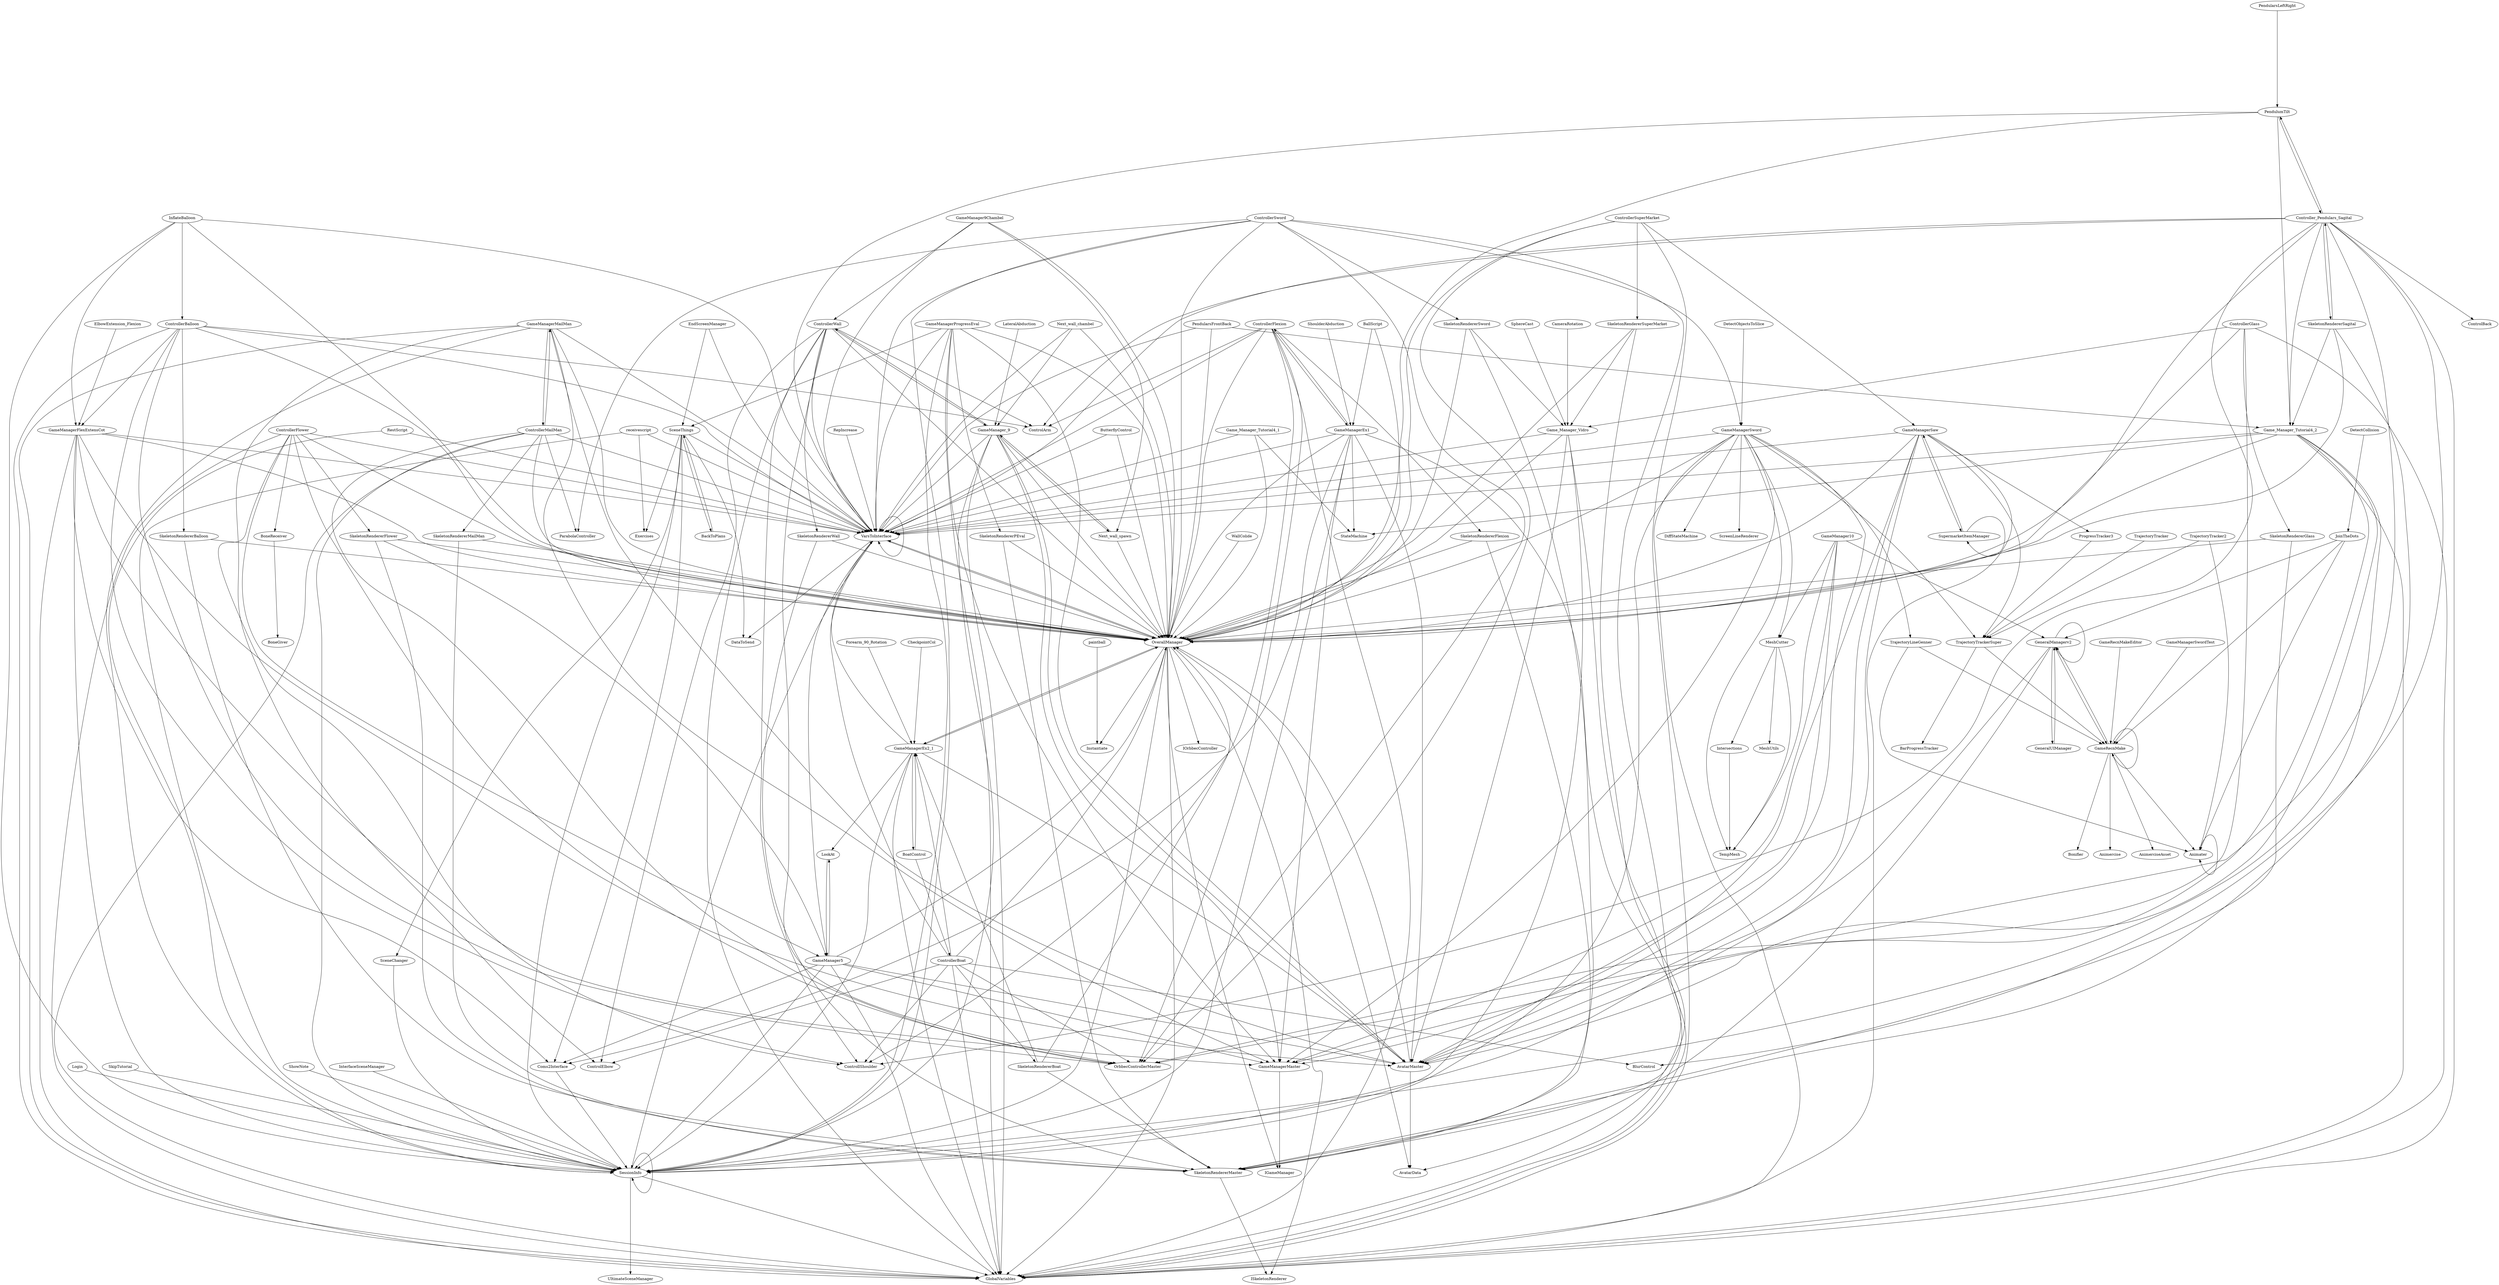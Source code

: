 digraph  {
	graph [nodesep=0.25,
		ranksep=5.0
	];
	GameManagerMailMan -> VarsToInterface;
	GameManagerMailMan -> ControllerMailMan;
	GameManagerMailMan -> GameManagerMaster;
	GameManagerMailMan -> AvatarMaster;
	GameManagerMailMan -> SessionInfo;
	GameManagerMailMan -> GlobalVariables;
	GameManagerMailMan -> ControlElbow;
	GameManagerMailMan -> OverallManager;
	Game_Manager_Vidro -> VarsToInterface;
	Game_Manager_Vidro -> AvatarMaster;
	Game_Manager_Vidro -> SessionInfo;
	Game_Manager_Vidro -> GlobalVariables;
	Game_Manager_Vidro -> OverallManager;
	SkeletonRendererMaster -> ISkeletonRenderer;
	SupermarketItemManager -> SupermarketItemManager;
	SupermarketItemManager -> GameManagerSaw;
	SceneThings -> VarsToInterface;
	SceneThings -> SessionInfo;
	SceneThings -> SceneChanger;
	SceneThings -> BackToPlans;
	SceneThings -> Exercises;
	SceneThings -> DataToSend;
	SceneThings -> Coms2Interface;
	PendularsFrontBack -> Game_Manager_Tutorial4_2;
	PendularsFrontBack -> VarsToInterface;
	PendularsFrontBack -> OverallManager;
	GameManager10 -> TempMesh;
	GameManager10 -> MeshCutter;
	GameManager10 -> GameManagerMaster;
	GameManager10 -> AvatarMaster;
	GameManager10 -> GeneralManagerv2;
	SkeletonRendererGlass -> SkeletonRendererMaster;
	SkeletonRendererGlass -> OverallManager;
	ControllerFlexion -> VarsToInterface;
	ControllerFlexion -> ControllShoulder;
	ControllerFlexion -> OrbbecControllerMaster;
	ControllerFlexion -> GlobalVariables;
	ControllerFlexion -> SkeletonRendererFlexion;
	ControllerFlexion -> GameManagerEx1;
	ControllerFlexion -> ControlArm;
	ControllerFlexion -> OverallManager;
	paintball -> Instantiate;
	ControllerGlass -> Game_Manager_Vidro;
	ControllerGlass -> SkeletonRendererGlass;
	ControllerGlass -> OrbbecControllerMaster;
	ControllerGlass -> GlobalVariables;
	ControllerGlass -> OverallManager;
	ElbowExtension_Flexion -> GameManagerFlexExtensCot;
	receivescript -> VarsToInterface;
	receivescript -> SessionInfo;
	receivescript -> Exercises;
	SkeletonRendererPEval -> SkeletonRendererMaster;
	SkeletonRendererPEval -> OverallManager;
	BallScript -> GameManagerEx1;
	BallScript -> OverallManager;
	ShowNote -> SessionInfo;
	GameManager_9 -> VarsToInterface;
	GameManager_9 -> GameManagerMaster;
	GameManager_9 -> AvatarMaster;
	GameManager_9 -> ControllerWall;
	GameManager_9 -> SessionInfo;
	GameManager_9 -> GlobalVariables;
	GameManager_9 -> Next_wall_spawn;
	GameManager_9 -> OverallManager;
	ControllerSuperMarket -> SkeletonRendererSuperMarket;
	ControllerSuperMarket -> GameManagerSaw;
	ControllerSuperMarket -> OrbbecControllerMaster;
	ControllerSuperMarket -> GlobalVariables;
	ControllerSuperMarket -> OverallManager;
	CheckpointCol -> GameManagerEx2_1;
	TrajectoryLineGenner -> GameRecnMake;
	TrajectoryLineGenner -> Animater;
	Game_Manager_Tutorial4_2 -> StateMachine;
	Game_Manager_Tutorial4_2 -> VarsToInterface;
	Game_Manager_Tutorial4_2 -> GameManagerMaster;
	Game_Manager_Tutorial4_2 -> AvatarMaster;
	Game_Manager_Tutorial4_2 -> SessionInfo;
	Game_Manager_Tutorial4_2 -> GlobalVariables;
	Game_Manager_Tutorial4_2 -> OverallManager;
	GameManager9Chambel -> VarsToInterface;
	GameManager9Chambel -> ControllerWall;
	GameManager9Chambel -> Next_wall_spawn;
	GameManager9Chambel -> OverallManager;
	GameRecnMake -> GameRecnMake;
	GameRecnMake -> Animater;
	GameRecnMake -> GeneralManagerv2;
	GameRecnMake -> Animercise;
	GameRecnMake -> AnimerciseAsset;
	GameRecnMake -> Bonifier;
	GameManagerFlexExtensCot -> VarsToInterface;
	GameManagerFlexExtensCot -> GameManagerMaster;
	GameManagerFlexExtensCot -> AvatarMaster;
	GameManagerFlexExtensCot -> SessionInfo;
	GameManagerFlexExtensCot -> GlobalVariables;
	GameManagerFlexExtensCot -> Coms2Interface;
	GameManagerFlexExtensCot -> OverallManager;
	SkeletonRendererBalloon -> SkeletonRendererMaster;
	SkeletonRendererBalloon -> OverallManager;
	DetectObjectsToSlice -> GameManagerSword;
	SkeletonRendererSuperMarket -> Game_Manager_Vidro;
	SkeletonRendererSuperMarket -> SkeletonRendererMaster;
	SkeletonRendererSuperMarket -> OverallManager;
	PendulumTilt -> Game_Manager_Tutorial4_2;
	PendulumTilt -> VarsToInterface;
	PendulumTilt -> OverallManager;
	PendulumTilt -> Controller_Pendulars_Sagital;
	SkeletonRendererWall -> SkeletonRendererMaster;
	SkeletonRendererWall -> OverallManager;
	MeshCutter -> TempMesh;
	MeshCutter -> MeshUtils;
	MeshCutter -> Intersections;
	Game_Manager_Tutorial4_1 -> StateMachine;
	Game_Manager_Tutorial4_1 -> VarsToInterface;
	Game_Manager_Tutorial4_1 -> OverallManager;
	VarsToInterface -> VarsToInterface;
	VarsToInterface -> SessionInfo;
	VarsToInterface -> DataToSend;
	VarsToInterface -> OverallManager;
	ProgressTracker3 -> TrajectoryTrackerSuper;
	TrajectoryTracker -> TrajectoryTrackerSuper;
	PendularsLeftRight -> PendulumTilt;
	CameraRotation -> Game_Manager_Vidro;
	ShoulderAbduction -> GameManagerEx1;
	EndScreenManager -> SceneThings;
	EndScreenManager -> VarsToInterface;
	InflateBalloon -> GameManagerFlexExtensCot;
	InflateBalloon -> VarsToInterface;
	InflateBalloon -> ControllerBalloon;
	InflateBalloon -> SessionInfo;
	InflateBalloon -> OverallManager;
	ButterflyControl -> VarsToInterface;
	ButterflyControl -> OverallManager;
	GameManagerProgressEval -> SceneThings;
	GameManagerProgressEval -> SkeletonRendererPEval;
	GameManagerProgressEval -> VarsToInterface;
	GameManagerProgressEval -> GameManagerMaster;
	GameManagerProgressEval -> AvatarMaster;
	GameManagerProgressEval -> SessionInfo;
	GameManagerProgressEval -> GlobalVariables;
	GameManagerProgressEval -> OverallManager;
	Forearm_90_Rotation -> GameManagerEx2_1;
	Animater -> Animater;
	RepIncrease -> VarsToInterface;
	InterfaceSceneManager -> SessionInfo;
	SkeletonRendererFlower -> SkeletonRendererMaster;
	SkeletonRendererFlower -> GameManager5;
	SkeletonRendererFlower -> OverallManager;
	SphereCast -> Game_Manager_Vidro;
	GameManagerSaw -> SupermarketItemManager;
	GameManagerSaw -> VarsToInterface;
	GameManagerSaw -> ProgressTracker3;
	GameManagerSaw -> GameManagerMaster;
	GameManagerSaw -> AvatarMaster;
	GameManagerSaw -> SessionInfo;
	GameManagerSaw -> GlobalVariables;
	GameManagerSaw -> TrajectoryTrackerSuper;
	GameManagerSaw -> OverallManager;
	JoinTheDots -> GameRecnMake;
	JoinTheDots -> Animater;
	JoinTheDots -> GeneralManagerv2;
	ControllerMailMan -> GameManagerMailMan;
	ControllerMailMan -> ParabolaController;
	ControllerMailMan -> VarsToInterface;
	ControllerMailMan -> OrbbecControllerMaster;
	ControllerMailMan -> SessionInfo;
	ControllerMailMan -> GlobalVariables;
	ControllerMailMan -> SkeletonRendererMailMan;
	ControllerMailMan -> OverallManager;
	GeneralUIManager -> GeneralManagerv2;
	SkeletonRendererSagital -> SkeletonRendererMaster;
	SkeletonRendererSagital -> Game_Manager_Tutorial4_2;
	SkeletonRendererSagital -> OverallManager;
	SkeletonRendererSagital -> Controller_Pendulars_Sagital;
	ControllerBalloon -> GameManagerFlexExtensCot;
	ControllerBalloon -> SkeletonRendererBalloon;
	ControllerBalloon -> VarsToInterface;
	ControllerBalloon -> ControllShoulder;
	ControllerBalloon -> OrbbecControllerMaster;
	ControllerBalloon -> GlobalVariables;
	ControllerBalloon -> ControlArm;
	ControllerBalloon -> OverallManager;
	SkipTutorial -> SessionInfo;
	GameManagerMaster -> IGameManager;
	AvatarMaster -> AvatarData;
	AvatarMaster -> OverallManager;
	ControllerWall -> GameManager_9;
	ControllerWall -> SkeletonRendererWall;
	ControllerWall -> VarsToInterface;
	ControllerWall -> ControllShoulder;
	ControllerWall -> OrbbecControllerMaster;
	ControllerWall -> GlobalVariables;
	ControllerWall -> ControlElbow;
	ControllerWall -> ControlArm;
	ControllerWall -> OverallManager;
	Next_wall_chambel -> GameManager_9;
	Next_wall_chambel -> VarsToInterface;
	Next_wall_chambel -> OverallManager;
	SessionInfo -> SessionInfo;
	SessionInfo -> GlobalVariables;
	SessionInfo -> UltimateSceneManager;
	GeneralManagerv2 -> AvatarData;
	GeneralManagerv2 -> GameRecnMake;
	GeneralManagerv2 -> GeneralUIManager;
	GeneralManagerv2 -> AvatarMaster;
	GeneralManagerv2 -> GeneralManagerv2;
	Intersections -> TempMesh;
	SceneChanger -> SessionInfo;
	LookAt -> GameManager5;
	BackToPlans -> SceneThings;
	SkeletonRendererFlexion -> SkeletonRendererMaster;
	SkeletonRendererFlexion -> OverallManager;
	SkeletonRendererSword -> Game_Manager_Vidro;
	SkeletonRendererSword -> SkeletonRendererMaster;
	SkeletonRendererSword -> OverallManager;
	ControllerBoat -> VarsToInterface;
	ControllerBoat -> ControllShoulder;
	ControllerBoat -> BlurControl;
	ControllerBoat -> OrbbecControllerMaster;
	ControllerBoat -> GlobalVariables;
	ControllerBoat -> ControlElbow;
	ControllerBoat -> SkeletonRendererBoat;
	ControllerBoat -> GameManagerEx2_1;
	ControllerBoat -> OverallManager;
	BoneReceiver -> BoneGiver;
	GameManagerSword -> TempMesh;
	GameManagerSword -> TrajectoryLineGenner;
	GameManagerSword -> MeshCutter;
	GameManagerSword -> VarsToInterface;
	GameManagerSword -> DiffStateMachine;
	GameManagerSword -> GameManagerMaster;
	GameManagerSword -> AvatarMaster;
	GameManagerSword -> SessionInfo;
	GameManagerSword -> GlobalVariables;
	GameManagerSword -> TrajectoryTrackerSuper;
	GameManagerSword -> ScreenLineRenderer;
	GameManagerSword -> OverallManager;
	BoatControl -> ControllerBoat;
	BoatControl -> GameManagerEx2_1;
	SkeletonRendererMailMan -> SkeletonRendererMaster;
	SkeletonRendererMailMan -> OverallManager;
	SkeletonRendererBoat -> SkeletonRendererMaster;
	SkeletonRendererBoat -> GameManagerEx2_1;
	SkeletonRendererBoat -> OverallManager;
	GameManagerEx1 -> StateMachine;
	GameManagerEx1 -> ControllerFlexion;
	GameManagerEx1 -> VarsToInterface;
	GameManagerEx1 -> GameManagerMaster;
	GameManagerEx1 -> AvatarMaster;
	GameManagerEx1 -> SessionInfo;
	GameManagerEx1 -> GlobalVariables;
	GameManagerEx1 -> Coms2Interface;
	GameManagerEx1 -> OverallManager;
	Coms2Interface -> SessionInfo;
	TrajectoryTrackerSuper -> GameRecnMake;
	TrajectoryTrackerSuper -> BarProgressTracker;
	GameManager5 -> VarsToInterface;
	GameManager5 -> GameManagerMaster;
	GameManager5 -> AvatarMaster;
	GameManager5 -> SessionInfo;
	GameManager5 -> GlobalVariables;
	GameManager5 -> LookAt;
	GameManager5 -> Coms2Interface;
	GameManager5 -> OverallManager;
	ControllerFlower -> VarsToInterface;
	ControllerFlower -> ControllShoulder;
	ControllerFlower -> SkeletonRendererFlower;
	ControllerFlower -> OrbbecControllerMaster;
	ControllerFlower -> GlobalVariables;
	ControllerFlower -> BoneReceiver;
	ControllerFlower -> GameManager5;
	ControllerFlower -> OverallManager;
	LateralAbduction -> GameManager_9;
	GameManagerEx2_1 -> VarsToInterface;
	GameManagerEx2_1 -> AvatarMaster;
	GameManagerEx2_1 -> SessionInfo;
	GameManagerEx2_1 -> GlobalVariables;
	GameManagerEx2_1 -> LookAt;
	GameManagerEx2_1 -> BoatControl;
	GameManagerEx2_1 -> OverallManager;
	TrajectoryTracker2 -> Animater;
	TrajectoryTracker2 -> TrajectoryTrackerSuper;
	WallColide -> OverallManager;
	Next_wall_spawn -> GameManager_9;
	Next_wall_spawn -> OverallManager;
	OverallManager -> ISkeletonRenderer;
	OverallManager -> AvatarData;
	OverallManager -> VarsToInterface;
	OverallManager -> IOrbbecController;
	OverallManager -> IGameManager;
	OverallManager -> Instantiate;
	OverallManager -> SessionInfo;
	OverallManager -> GlobalVariables;
	OverallManager -> GameManagerEx2_1;
	RestScript -> VarsToInterface;
	RestScript -> SessionInfo;
	Controller_Pendulars_Sagital -> ControlBack;
	Controller_Pendulars_Sagital -> Game_Manager_Tutorial4_2;
	Controller_Pendulars_Sagital -> PendulumTilt;
	Controller_Pendulars_Sagital -> VarsToInterface;
	Controller_Pendulars_Sagital -> ControllShoulder;
	Controller_Pendulars_Sagital -> BlurControl;
	Controller_Pendulars_Sagital -> SkeletonRendererSagital;
	Controller_Pendulars_Sagital -> OrbbecControllerMaster;
	Controller_Pendulars_Sagital -> GlobalVariables;
	Controller_Pendulars_Sagital -> ControlArm;
	Controller_Pendulars_Sagital -> OverallManager;
	ControllerSword -> ParabolaController;
	ControllerSword -> VarsToInterface;
	ControllerSword -> OrbbecControllerMaster;
	ControllerSword -> SessionInfo;
	ControllerSword -> GlobalVariables;
	ControllerSword -> SkeletonRendererSword;
	ControllerSword -> GameManagerSword;
	ControllerSword -> OverallManager;
	Login -> SessionInfo;
	GameManagerSwordTest -> GameRecnMake;
	GameRecnMakeEditor -> GameRecnMake;
	DetectCollision -> JoinTheDots;
}
